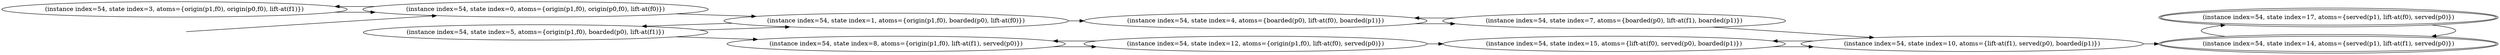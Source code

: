 digraph {
rankdir="LR"
s3[label="(instance index=54, state index=3, atoms={origin(p1,f0), origin(p0,f0), lift-at(f1)})"]
s5[label="(instance index=54, state index=5, atoms={origin(p1,f0), boarded(p0), lift-at(f1)})"]
s0[label="(instance index=54, state index=0, atoms={origin(p1,f0), origin(p0,f0), lift-at(f0)})"]
s8[label="(instance index=54, state index=8, atoms={origin(p1,f0), lift-at(f1), served(p0)})"]
s1[label="(instance index=54, state index=1, atoms={origin(p1,f0), boarded(p0), lift-at(f0)})"]
s12[label="(instance index=54, state index=12, atoms={origin(p1,f0), lift-at(f0), served(p0)})"]
s4[label="(instance index=54, state index=4, atoms={boarded(p0), lift-at(f0), boarded(p1)})"]
s15[label="(instance index=54, state index=15, atoms={lift-at(f0), served(p0), boarded(p1)})"]
s7[label="(instance index=54, state index=7, atoms={boarded(p0), lift-at(f1), boarded(p1)})"]
s10[label="(instance index=54, state index=10, atoms={lift-at(f1), served(p0), boarded(p1)})"]
s17[peripheries=2,label="(instance index=54, state index=17, atoms={served(p1), lift-at(f0), served(p0)})"]
s14[peripheries=2,label="(instance index=54, state index=14, atoms={served(p1), lift-at(f1), served(p0)})"]
Dangling [ label = "", style = invis ]
{ rank = same; Dangling }
Dangling -> s0
{ rank = same; s0}
{ rank = same; s5,s0}
{ rank = same; s8,s1}
{ rank = same; s12,s4}
{ rank = same; s15,s7}
{ rank = same; s10}
{ rank = same; s17,s14}
{
s3->s0
}
{
s5->s1
s5->s8
s0->s3
s0->s1
}
{
s8->s12
s1->s5
s1->s4
}
{
s12->s15
s12->s8
s4->s7
}
{
s15->s10
s7->s4
s7->s10
}
{
s10->s15
s10->s14
}
{
s17->s14
s14->s17
}
}
